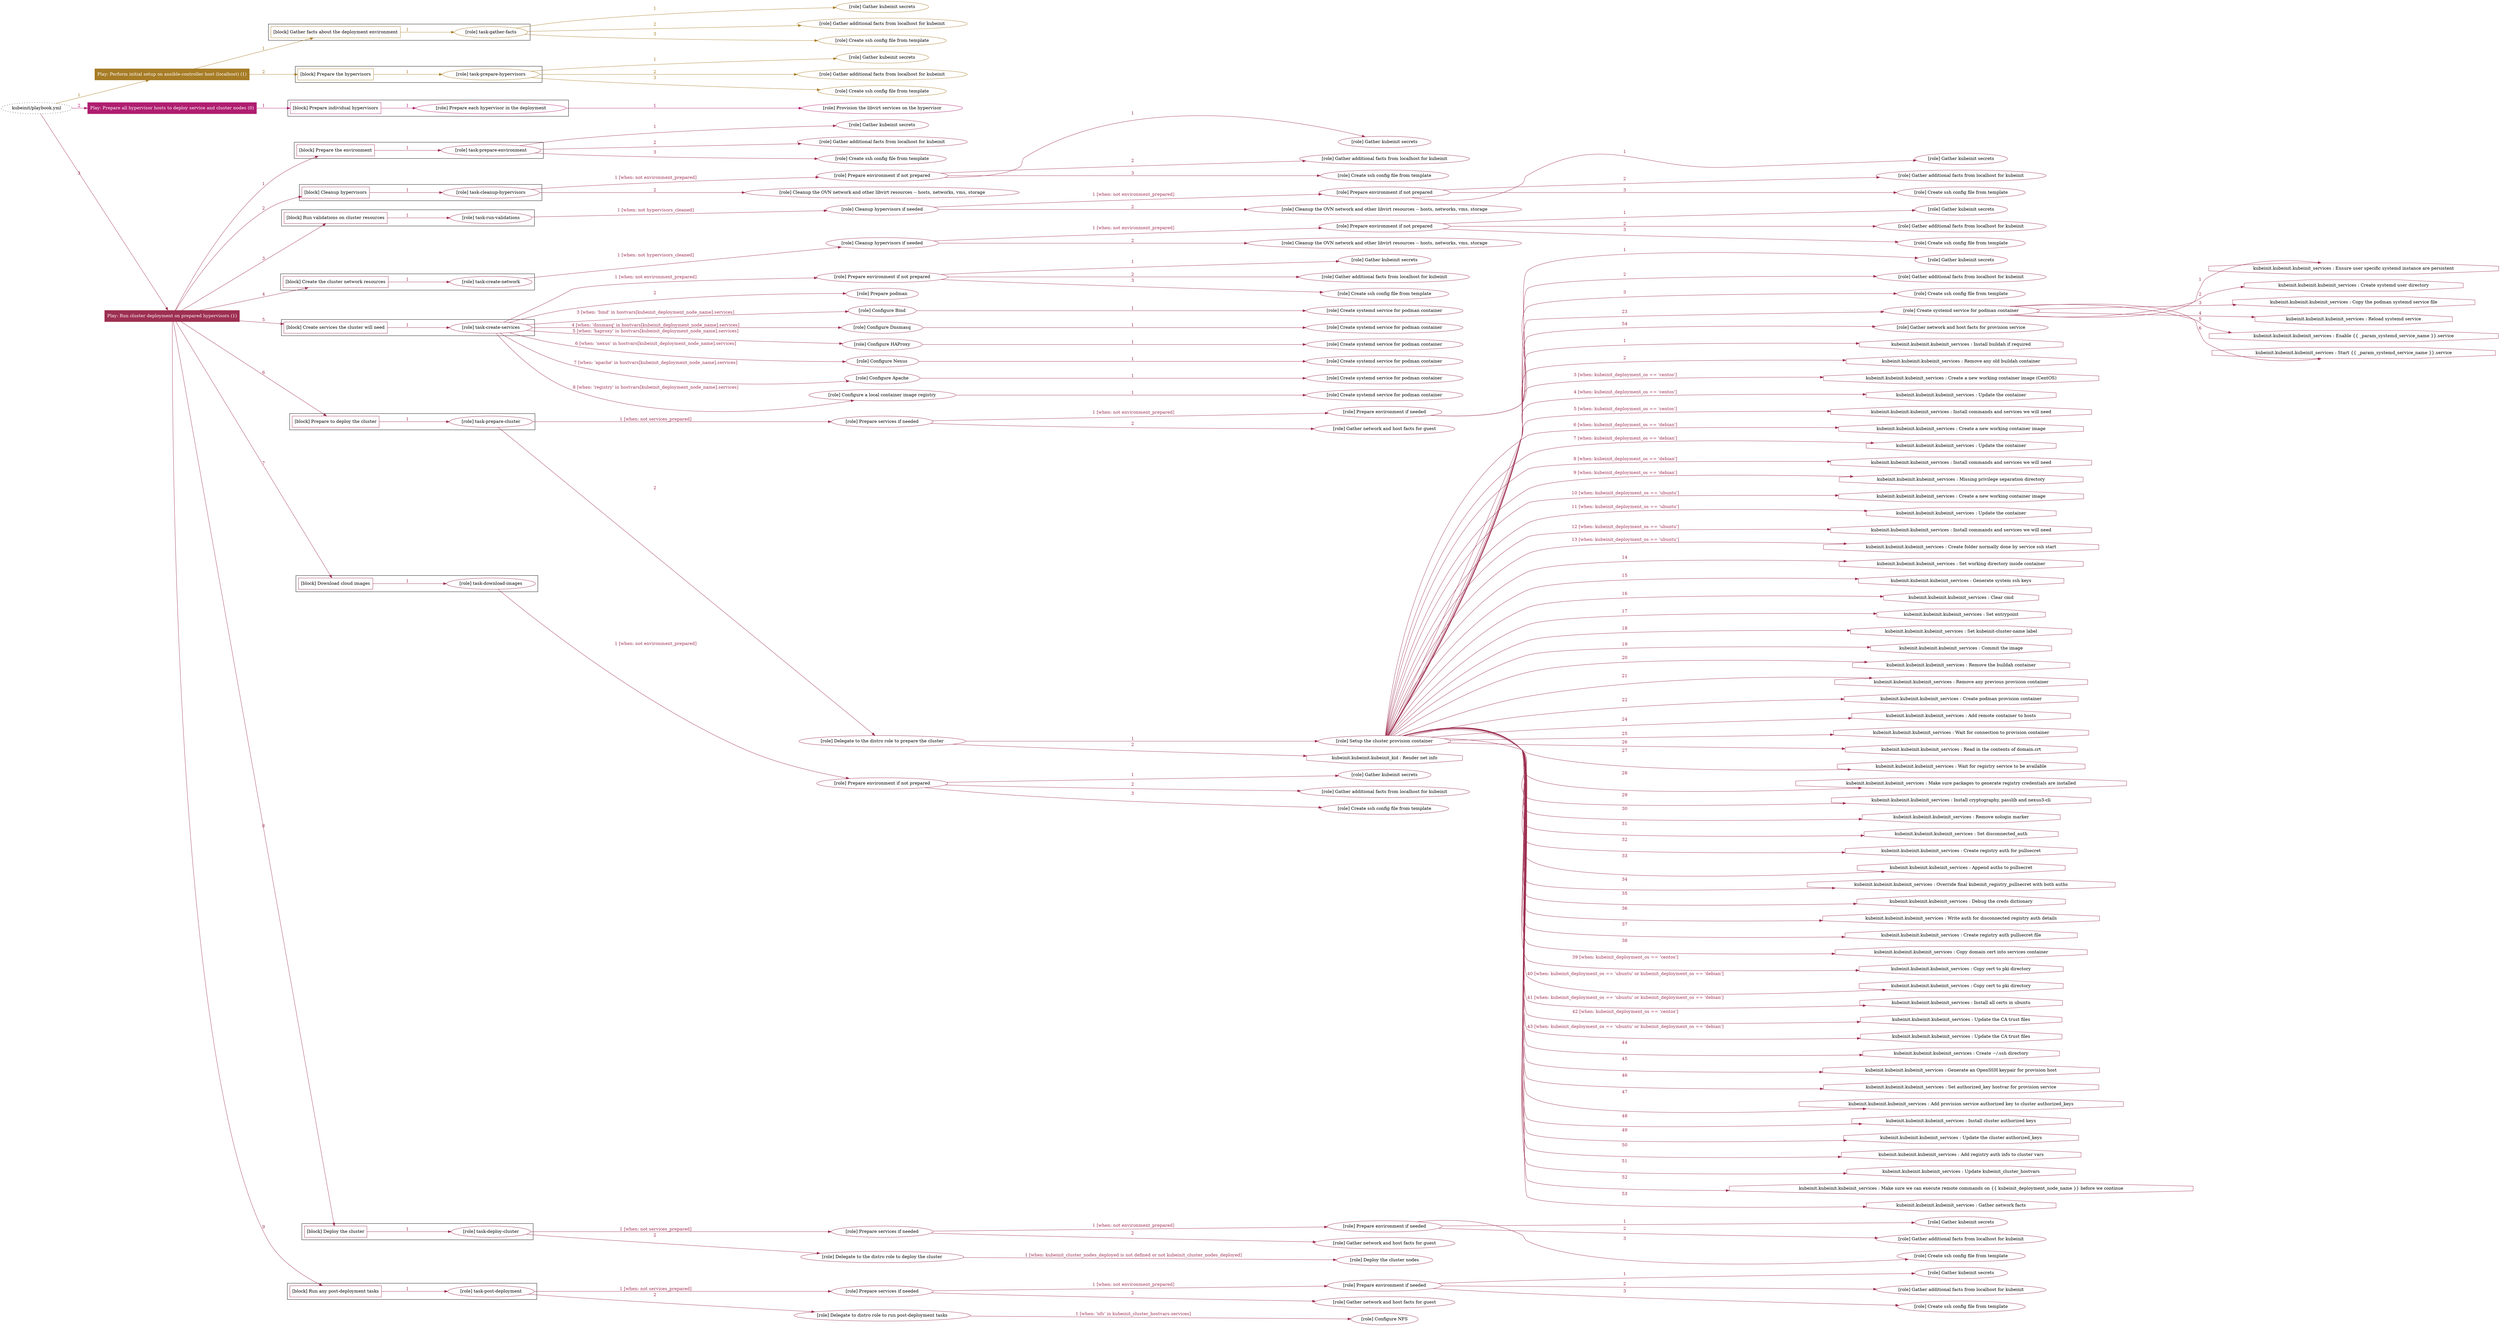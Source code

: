 digraph {
	graph [concentrate=true ordering=in rankdir=LR ratio=fill]
	edge [esep=5 sep=10]
	"kubeinit/playbook.yml" [id=root_node style=dotted]
	play_24495a00 [label="Play: Perform initial setup on ansible-controller host (localhost) (1)" color="#a77c25" fontcolor="#ffffff" id=play_24495a00 shape=box style=filled tooltip=localhost]
	"kubeinit/playbook.yml" -> play_24495a00 [label="1 " color="#a77c25" fontcolor="#a77c25" id=edge_18764a7d labeltooltip="1 " tooltip="1 "]
	subgraph "Gather kubeinit secrets" {
		role_0324daa0 [label="[role] Gather kubeinit secrets" color="#a77c25" id=role_0324daa0 tooltip="Gather kubeinit secrets"]
	}
	subgraph "Gather additional facts from localhost for kubeinit" {
		role_25ca3347 [label="[role] Gather additional facts from localhost for kubeinit" color="#a77c25" id=role_25ca3347 tooltip="Gather additional facts from localhost for kubeinit"]
	}
	subgraph "Create ssh config file from template" {
		role_547955e6 [label="[role] Create ssh config file from template" color="#a77c25" id=role_547955e6 tooltip="Create ssh config file from template"]
	}
	subgraph "task-gather-facts" {
		role_c040e3c5 [label="[role] task-gather-facts" color="#a77c25" id=role_c040e3c5 tooltip="task-gather-facts"]
		role_c040e3c5 -> role_0324daa0 [label="1 " color="#a77c25" fontcolor="#a77c25" id=edge_85434336 labeltooltip="1 " tooltip="1 "]
		role_c040e3c5 -> role_25ca3347 [label="2 " color="#a77c25" fontcolor="#a77c25" id=edge_07bccba8 labeltooltip="2 " tooltip="2 "]
		role_c040e3c5 -> role_547955e6 [label="3 " color="#a77c25" fontcolor="#a77c25" id=edge_9b01608c labeltooltip="3 " tooltip="3 "]
	}
	subgraph "Gather kubeinit secrets" {
		role_4cc661c9 [label="[role] Gather kubeinit secrets" color="#a77c25" id=role_4cc661c9 tooltip="Gather kubeinit secrets"]
	}
	subgraph "Gather additional facts from localhost for kubeinit" {
		role_3876e19f [label="[role] Gather additional facts from localhost for kubeinit" color="#a77c25" id=role_3876e19f tooltip="Gather additional facts from localhost for kubeinit"]
	}
	subgraph "Create ssh config file from template" {
		role_debd2069 [label="[role] Create ssh config file from template" color="#a77c25" id=role_debd2069 tooltip="Create ssh config file from template"]
	}
	subgraph "task-prepare-hypervisors" {
		role_8d9ffa99 [label="[role] task-prepare-hypervisors" color="#a77c25" id=role_8d9ffa99 tooltip="task-prepare-hypervisors"]
		role_8d9ffa99 -> role_4cc661c9 [label="1 " color="#a77c25" fontcolor="#a77c25" id=edge_0df070e2 labeltooltip="1 " tooltip="1 "]
		role_8d9ffa99 -> role_3876e19f [label="2 " color="#a77c25" fontcolor="#a77c25" id=edge_89153b25 labeltooltip="2 " tooltip="2 "]
		role_8d9ffa99 -> role_debd2069 [label="3 " color="#a77c25" fontcolor="#a77c25" id=edge_00ec4cba labeltooltip="3 " tooltip="3 "]
	}
	subgraph "Play: Perform initial setup on ansible-controller host (localhost) (1)" {
		play_24495a00 -> block_154f5aff [label=1 color="#a77c25" fontcolor="#a77c25" id=edge_8d8399b3 labeltooltip=1 tooltip=1]
		subgraph cluster_block_154f5aff {
			block_154f5aff [label="[block] Gather facts about the deployment environment" color="#a77c25" id=block_154f5aff labeltooltip="Gather facts about the deployment environment" shape=box tooltip="Gather facts about the deployment environment"]
			block_154f5aff -> role_c040e3c5 [label="1 " color="#a77c25" fontcolor="#a77c25" id=edge_ca24bc9e labeltooltip="1 " tooltip="1 "]
		}
		play_24495a00 -> block_f1a7ac88 [label=2 color="#a77c25" fontcolor="#a77c25" id=edge_ac2c24fb labeltooltip=2 tooltip=2]
		subgraph cluster_block_f1a7ac88 {
			block_f1a7ac88 [label="[block] Prepare the hypervisors" color="#a77c25" id=block_f1a7ac88 labeltooltip="Prepare the hypervisors" shape=box tooltip="Prepare the hypervisors"]
			block_f1a7ac88 -> role_8d9ffa99 [label="1 " color="#a77c25" fontcolor="#a77c25" id=edge_757ec4c5 labeltooltip="1 " tooltip="1 "]
		}
	}
	play_66f29521 [label="Play: Prepare all hypervisor hosts to deploy service and cluster nodes (0)" color="#af1d70" fontcolor="#ffffff" id=play_66f29521 shape=box style=filled tooltip="Play: Prepare all hypervisor hosts to deploy service and cluster nodes (0)"]
	"kubeinit/playbook.yml" -> play_66f29521 [label="2 " color="#af1d70" fontcolor="#af1d70" id=edge_181a10a4 labeltooltip="2 " tooltip="2 "]
	subgraph "Provision the libvirt services on the hypervisor" {
		role_ed4e3f5b [label="[role] Provision the libvirt services on the hypervisor" color="#af1d70" id=role_ed4e3f5b tooltip="Provision the libvirt services on the hypervisor"]
	}
	subgraph "Prepare each hypervisor in the deployment" {
		role_c8fc8f7f [label="[role] Prepare each hypervisor in the deployment" color="#af1d70" id=role_c8fc8f7f tooltip="Prepare each hypervisor in the deployment"]
		role_c8fc8f7f -> role_ed4e3f5b [label="1 " color="#af1d70" fontcolor="#af1d70" id=edge_3e166ea5 labeltooltip="1 " tooltip="1 "]
	}
	subgraph "Play: Prepare all hypervisor hosts to deploy service and cluster nodes (0)" {
		play_66f29521 -> block_a559ac06 [label=1 color="#af1d70" fontcolor="#af1d70" id=edge_2e753d61 labeltooltip=1 tooltip=1]
		subgraph cluster_block_a559ac06 {
			block_a559ac06 [label="[block] Prepare individual hypervisors" color="#af1d70" id=block_a559ac06 labeltooltip="Prepare individual hypervisors" shape=box tooltip="Prepare individual hypervisors"]
			block_a559ac06 -> role_c8fc8f7f [label="1 " color="#af1d70" fontcolor="#af1d70" id=edge_4e0a4b17 labeltooltip="1 " tooltip="1 "]
		}
	}
	play_adf43146 [label="Play: Run cluster deployment on prepared hypervisors (1)" color="#9d2f51" fontcolor="#ffffff" id=play_adf43146 shape=box style=filled tooltip=localhost]
	"kubeinit/playbook.yml" -> play_adf43146 [label="3 " color="#9d2f51" fontcolor="#9d2f51" id=edge_879b1a1b labeltooltip="3 " tooltip="3 "]
	subgraph "Gather kubeinit secrets" {
		role_f4a814b8 [label="[role] Gather kubeinit secrets" color="#9d2f51" id=role_f4a814b8 tooltip="Gather kubeinit secrets"]
	}
	subgraph "Gather additional facts from localhost for kubeinit" {
		role_0e25270b [label="[role] Gather additional facts from localhost for kubeinit" color="#9d2f51" id=role_0e25270b tooltip="Gather additional facts from localhost for kubeinit"]
	}
	subgraph "Create ssh config file from template" {
		role_2f00e6d4 [label="[role] Create ssh config file from template" color="#9d2f51" id=role_2f00e6d4 tooltip="Create ssh config file from template"]
	}
	subgraph "task-prepare-environment" {
		role_c28234e7 [label="[role] task-prepare-environment" color="#9d2f51" id=role_c28234e7 tooltip="task-prepare-environment"]
		role_c28234e7 -> role_f4a814b8 [label="1 " color="#9d2f51" fontcolor="#9d2f51" id=edge_467b8b9f labeltooltip="1 " tooltip="1 "]
		role_c28234e7 -> role_0e25270b [label="2 " color="#9d2f51" fontcolor="#9d2f51" id=edge_e22260cf labeltooltip="2 " tooltip="2 "]
		role_c28234e7 -> role_2f00e6d4 [label="3 " color="#9d2f51" fontcolor="#9d2f51" id=edge_42ef5f0d labeltooltip="3 " tooltip="3 "]
	}
	subgraph "Gather kubeinit secrets" {
		role_d0a5cf5c [label="[role] Gather kubeinit secrets" color="#9d2f51" id=role_d0a5cf5c tooltip="Gather kubeinit secrets"]
	}
	subgraph "Gather additional facts from localhost for kubeinit" {
		role_2eb516f9 [label="[role] Gather additional facts from localhost for kubeinit" color="#9d2f51" id=role_2eb516f9 tooltip="Gather additional facts from localhost for kubeinit"]
	}
	subgraph "Create ssh config file from template" {
		role_c84dc6e2 [label="[role] Create ssh config file from template" color="#9d2f51" id=role_c84dc6e2 tooltip="Create ssh config file from template"]
	}
	subgraph "Prepare environment if not prepared" {
		role_7520ed36 [label="[role] Prepare environment if not prepared" color="#9d2f51" id=role_7520ed36 tooltip="Prepare environment if not prepared"]
		role_7520ed36 -> role_d0a5cf5c [label="1 " color="#9d2f51" fontcolor="#9d2f51" id=edge_d7437b18 labeltooltip="1 " tooltip="1 "]
		role_7520ed36 -> role_2eb516f9 [label="2 " color="#9d2f51" fontcolor="#9d2f51" id=edge_c4d4e69d labeltooltip="2 " tooltip="2 "]
		role_7520ed36 -> role_c84dc6e2 [label="3 " color="#9d2f51" fontcolor="#9d2f51" id=edge_48ce9b1d labeltooltip="3 " tooltip="3 "]
	}
	subgraph "Cleanup the OVN network and other libvirt resources -- hosts, networks, vms, storage" {
		role_cac0a883 [label="[role] Cleanup the OVN network and other libvirt resources -- hosts, networks, vms, storage" color="#9d2f51" id=role_cac0a883 tooltip="Cleanup the OVN network and other libvirt resources -- hosts, networks, vms, storage"]
	}
	subgraph "task-cleanup-hypervisors" {
		role_90f14c8e [label="[role] task-cleanup-hypervisors" color="#9d2f51" id=role_90f14c8e tooltip="task-cleanup-hypervisors"]
		role_90f14c8e -> role_7520ed36 [label="1 [when: not environment_prepared]" color="#9d2f51" fontcolor="#9d2f51" id=edge_75e6786f labeltooltip="1 [when: not environment_prepared]" tooltip="1 [when: not environment_prepared]"]
		role_90f14c8e -> role_cac0a883 [label="2 " color="#9d2f51" fontcolor="#9d2f51" id=edge_366c2a2e labeltooltip="2 " tooltip="2 "]
	}
	subgraph "Gather kubeinit secrets" {
		role_3d7f101f [label="[role] Gather kubeinit secrets" color="#9d2f51" id=role_3d7f101f tooltip="Gather kubeinit secrets"]
	}
	subgraph "Gather additional facts from localhost for kubeinit" {
		role_4e78b4ea [label="[role] Gather additional facts from localhost for kubeinit" color="#9d2f51" id=role_4e78b4ea tooltip="Gather additional facts from localhost for kubeinit"]
	}
	subgraph "Create ssh config file from template" {
		role_7f994067 [label="[role] Create ssh config file from template" color="#9d2f51" id=role_7f994067 tooltip="Create ssh config file from template"]
	}
	subgraph "Prepare environment if not prepared" {
		role_5fafeab0 [label="[role] Prepare environment if not prepared" color="#9d2f51" id=role_5fafeab0 tooltip="Prepare environment if not prepared"]
		role_5fafeab0 -> role_3d7f101f [label="1 " color="#9d2f51" fontcolor="#9d2f51" id=edge_6a849329 labeltooltip="1 " tooltip="1 "]
		role_5fafeab0 -> role_4e78b4ea [label="2 " color="#9d2f51" fontcolor="#9d2f51" id=edge_af72a691 labeltooltip="2 " tooltip="2 "]
		role_5fafeab0 -> role_7f994067 [label="3 " color="#9d2f51" fontcolor="#9d2f51" id=edge_70e14e05 labeltooltip="3 " tooltip="3 "]
	}
	subgraph "Cleanup the OVN network and other libvirt resources -- hosts, networks, vms, storage" {
		role_1228b6e6 [label="[role] Cleanup the OVN network and other libvirt resources -- hosts, networks, vms, storage" color="#9d2f51" id=role_1228b6e6 tooltip="Cleanup the OVN network and other libvirt resources -- hosts, networks, vms, storage"]
	}
	subgraph "Cleanup hypervisors if needed" {
		role_917cfbf1 [label="[role] Cleanup hypervisors if needed" color="#9d2f51" id=role_917cfbf1 tooltip="Cleanup hypervisors if needed"]
		role_917cfbf1 -> role_5fafeab0 [label="1 [when: not environment_prepared]" color="#9d2f51" fontcolor="#9d2f51" id=edge_7c377680 labeltooltip="1 [when: not environment_prepared]" tooltip="1 [when: not environment_prepared]"]
		role_917cfbf1 -> role_1228b6e6 [label="2 " color="#9d2f51" fontcolor="#9d2f51" id=edge_62bd22b1 labeltooltip="2 " tooltip="2 "]
	}
	subgraph "task-run-validations" {
		role_115cc836 [label="[role] task-run-validations" color="#9d2f51" id=role_115cc836 tooltip="task-run-validations"]
		role_115cc836 -> role_917cfbf1 [label="1 [when: not hypervisors_cleaned]" color="#9d2f51" fontcolor="#9d2f51" id=edge_fb82f294 labeltooltip="1 [when: not hypervisors_cleaned]" tooltip="1 [when: not hypervisors_cleaned]"]
	}
	subgraph "Gather kubeinit secrets" {
		role_7a091e12 [label="[role] Gather kubeinit secrets" color="#9d2f51" id=role_7a091e12 tooltip="Gather kubeinit secrets"]
	}
	subgraph "Gather additional facts from localhost for kubeinit" {
		role_7aa98498 [label="[role] Gather additional facts from localhost for kubeinit" color="#9d2f51" id=role_7aa98498 tooltip="Gather additional facts from localhost for kubeinit"]
	}
	subgraph "Create ssh config file from template" {
		role_b3707832 [label="[role] Create ssh config file from template" color="#9d2f51" id=role_b3707832 tooltip="Create ssh config file from template"]
	}
	subgraph "Prepare environment if not prepared" {
		role_91ff499c [label="[role] Prepare environment if not prepared" color="#9d2f51" id=role_91ff499c tooltip="Prepare environment if not prepared"]
		role_91ff499c -> role_7a091e12 [label="1 " color="#9d2f51" fontcolor="#9d2f51" id=edge_738205ea labeltooltip="1 " tooltip="1 "]
		role_91ff499c -> role_7aa98498 [label="2 " color="#9d2f51" fontcolor="#9d2f51" id=edge_441e4dda labeltooltip="2 " tooltip="2 "]
		role_91ff499c -> role_b3707832 [label="3 " color="#9d2f51" fontcolor="#9d2f51" id=edge_3c674bc5 labeltooltip="3 " tooltip="3 "]
	}
	subgraph "Cleanup the OVN network and other libvirt resources -- hosts, networks, vms, storage" {
		role_48ca685b [label="[role] Cleanup the OVN network and other libvirt resources -- hosts, networks, vms, storage" color="#9d2f51" id=role_48ca685b tooltip="Cleanup the OVN network and other libvirt resources -- hosts, networks, vms, storage"]
	}
	subgraph "Cleanup hypervisors if needed" {
		role_a666272c [label="[role] Cleanup hypervisors if needed" color="#9d2f51" id=role_a666272c tooltip="Cleanup hypervisors if needed"]
		role_a666272c -> role_91ff499c [label="1 [when: not environment_prepared]" color="#9d2f51" fontcolor="#9d2f51" id=edge_4799e526 labeltooltip="1 [when: not environment_prepared]" tooltip="1 [when: not environment_prepared]"]
		role_a666272c -> role_48ca685b [label="2 " color="#9d2f51" fontcolor="#9d2f51" id=edge_3c841f87 labeltooltip="2 " tooltip="2 "]
	}
	subgraph "task-create-network" {
		role_88b165d8 [label="[role] task-create-network" color="#9d2f51" id=role_88b165d8 tooltip="task-create-network"]
		role_88b165d8 -> role_a666272c [label="1 [when: not hypervisors_cleaned]" color="#9d2f51" fontcolor="#9d2f51" id=edge_d22fd96f labeltooltip="1 [when: not hypervisors_cleaned]" tooltip="1 [when: not hypervisors_cleaned]"]
	}
	subgraph "Gather kubeinit secrets" {
		role_698575c3 [label="[role] Gather kubeinit secrets" color="#9d2f51" id=role_698575c3 tooltip="Gather kubeinit secrets"]
	}
	subgraph "Gather additional facts from localhost for kubeinit" {
		role_77b8f8f5 [label="[role] Gather additional facts from localhost for kubeinit" color="#9d2f51" id=role_77b8f8f5 tooltip="Gather additional facts from localhost for kubeinit"]
	}
	subgraph "Create ssh config file from template" {
		role_0580975d [label="[role] Create ssh config file from template" color="#9d2f51" id=role_0580975d tooltip="Create ssh config file from template"]
	}
	subgraph "Prepare environment if not prepared" {
		role_5dba6add [label="[role] Prepare environment if not prepared" color="#9d2f51" id=role_5dba6add tooltip="Prepare environment if not prepared"]
		role_5dba6add -> role_698575c3 [label="1 " color="#9d2f51" fontcolor="#9d2f51" id=edge_6c0c936f labeltooltip="1 " tooltip="1 "]
		role_5dba6add -> role_77b8f8f5 [label="2 " color="#9d2f51" fontcolor="#9d2f51" id=edge_ae9ed5a8 labeltooltip="2 " tooltip="2 "]
		role_5dba6add -> role_0580975d [label="3 " color="#9d2f51" fontcolor="#9d2f51" id=edge_75485316 labeltooltip="3 " tooltip="3 "]
	}
	subgraph "Prepare podman" {
		role_35ebe7b8 [label="[role] Prepare podman" color="#9d2f51" id=role_35ebe7b8 tooltip="Prepare podman"]
	}
	subgraph "Create systemd service for podman container" {
		role_704ca396 [label="[role] Create systemd service for podman container" color="#9d2f51" id=role_704ca396 tooltip="Create systemd service for podman container"]
	}
	subgraph "Configure Bind" {
		role_81c52ba6 [label="[role] Configure Bind" color="#9d2f51" id=role_81c52ba6 tooltip="Configure Bind"]
		role_81c52ba6 -> role_704ca396 [label="1 " color="#9d2f51" fontcolor="#9d2f51" id=edge_65c95a6e labeltooltip="1 " tooltip="1 "]
	}
	subgraph "Create systemd service for podman container" {
		role_d92b0462 [label="[role] Create systemd service for podman container" color="#9d2f51" id=role_d92b0462 tooltip="Create systemd service for podman container"]
	}
	subgraph "Configure Dnsmasq" {
		role_4c2eefb2 [label="[role] Configure Dnsmasq" color="#9d2f51" id=role_4c2eefb2 tooltip="Configure Dnsmasq"]
		role_4c2eefb2 -> role_d92b0462 [label="1 " color="#9d2f51" fontcolor="#9d2f51" id=edge_3cdadbfb labeltooltip="1 " tooltip="1 "]
	}
	subgraph "Create systemd service for podman container" {
		role_b864b811 [label="[role] Create systemd service for podman container" color="#9d2f51" id=role_b864b811 tooltip="Create systemd service for podman container"]
	}
	subgraph "Configure HAProxy" {
		role_608352ba [label="[role] Configure HAProxy" color="#9d2f51" id=role_608352ba tooltip="Configure HAProxy"]
		role_608352ba -> role_b864b811 [label="1 " color="#9d2f51" fontcolor="#9d2f51" id=edge_2b5b6a95 labeltooltip="1 " tooltip="1 "]
	}
	subgraph "Create systemd service for podman container" {
		role_1eba1bd7 [label="[role] Create systemd service for podman container" color="#9d2f51" id=role_1eba1bd7 tooltip="Create systemd service for podman container"]
	}
	subgraph "Configure Nexus" {
		role_3fa04474 [label="[role] Configure Nexus" color="#9d2f51" id=role_3fa04474 tooltip="Configure Nexus"]
		role_3fa04474 -> role_1eba1bd7 [label="1 " color="#9d2f51" fontcolor="#9d2f51" id=edge_1933bf9e labeltooltip="1 " tooltip="1 "]
	}
	subgraph "Create systemd service for podman container" {
		role_7bc85548 [label="[role] Create systemd service for podman container" color="#9d2f51" id=role_7bc85548 tooltip="Create systemd service for podman container"]
	}
	subgraph "Configure Apache" {
		role_971d6e00 [label="[role] Configure Apache" color="#9d2f51" id=role_971d6e00 tooltip="Configure Apache"]
		role_971d6e00 -> role_7bc85548 [label="1 " color="#9d2f51" fontcolor="#9d2f51" id=edge_75ab252d labeltooltip="1 " tooltip="1 "]
	}
	subgraph "Create systemd service for podman container" {
		role_f0f31653 [label="[role] Create systemd service for podman container" color="#9d2f51" id=role_f0f31653 tooltip="Create systemd service for podman container"]
	}
	subgraph "Configure a local container image registry" {
		role_c5b189b5 [label="[role] Configure a local container image registry" color="#9d2f51" id=role_c5b189b5 tooltip="Configure a local container image registry"]
		role_c5b189b5 -> role_f0f31653 [label="1 " color="#9d2f51" fontcolor="#9d2f51" id=edge_7cb21972 labeltooltip="1 " tooltip="1 "]
	}
	subgraph "task-create-services" {
		role_edacd221 [label="[role] task-create-services" color="#9d2f51" id=role_edacd221 tooltip="task-create-services"]
		role_edacd221 -> role_5dba6add [label="1 [when: not environment_prepared]" color="#9d2f51" fontcolor="#9d2f51" id=edge_d2a6de2b labeltooltip="1 [when: not environment_prepared]" tooltip="1 [when: not environment_prepared]"]
		role_edacd221 -> role_35ebe7b8 [label="2 " color="#9d2f51" fontcolor="#9d2f51" id=edge_ef531e3b labeltooltip="2 " tooltip="2 "]
		role_edacd221 -> role_81c52ba6 [label="3 [when: 'bind' in hostvars[kubeinit_deployment_node_name].services]" color="#9d2f51" fontcolor="#9d2f51" id=edge_c4283f47 labeltooltip="3 [when: 'bind' in hostvars[kubeinit_deployment_node_name].services]" tooltip="3 [when: 'bind' in hostvars[kubeinit_deployment_node_name].services]"]
		role_edacd221 -> role_4c2eefb2 [label="4 [when: 'dnsmasq' in hostvars[kubeinit_deployment_node_name].services]" color="#9d2f51" fontcolor="#9d2f51" id=edge_1d3afc39 labeltooltip="4 [when: 'dnsmasq' in hostvars[kubeinit_deployment_node_name].services]" tooltip="4 [when: 'dnsmasq' in hostvars[kubeinit_deployment_node_name].services]"]
		role_edacd221 -> role_608352ba [label="5 [when: 'haproxy' in hostvars[kubeinit_deployment_node_name].services]" color="#9d2f51" fontcolor="#9d2f51" id=edge_91e70a55 labeltooltip="5 [when: 'haproxy' in hostvars[kubeinit_deployment_node_name].services]" tooltip="5 [when: 'haproxy' in hostvars[kubeinit_deployment_node_name].services]"]
		role_edacd221 -> role_3fa04474 [label="6 [when: 'nexus' in hostvars[kubeinit_deployment_node_name].services]" color="#9d2f51" fontcolor="#9d2f51" id=edge_c8557395 labeltooltip="6 [when: 'nexus' in hostvars[kubeinit_deployment_node_name].services]" tooltip="6 [when: 'nexus' in hostvars[kubeinit_deployment_node_name].services]"]
		role_edacd221 -> role_971d6e00 [label="7 [when: 'apache' in hostvars[kubeinit_deployment_node_name].services]" color="#9d2f51" fontcolor="#9d2f51" id=edge_b3cec967 labeltooltip="7 [when: 'apache' in hostvars[kubeinit_deployment_node_name].services]" tooltip="7 [when: 'apache' in hostvars[kubeinit_deployment_node_name].services]"]
		role_edacd221 -> role_c5b189b5 [label="8 [when: 'registry' in hostvars[kubeinit_deployment_node_name].services]" color="#9d2f51" fontcolor="#9d2f51" id=edge_b2f5a1cb labeltooltip="8 [when: 'registry' in hostvars[kubeinit_deployment_node_name].services]" tooltip="8 [when: 'registry' in hostvars[kubeinit_deployment_node_name].services]"]
	}
	subgraph "Gather kubeinit secrets" {
		role_f03004c7 [label="[role] Gather kubeinit secrets" color="#9d2f51" id=role_f03004c7 tooltip="Gather kubeinit secrets"]
	}
	subgraph "Gather additional facts from localhost for kubeinit" {
		role_116b72d0 [label="[role] Gather additional facts from localhost for kubeinit" color="#9d2f51" id=role_116b72d0 tooltip="Gather additional facts from localhost for kubeinit"]
	}
	subgraph "Create ssh config file from template" {
		role_7bd7809b [label="[role] Create ssh config file from template" color="#9d2f51" id=role_7bd7809b tooltip="Create ssh config file from template"]
	}
	subgraph "Prepare environment if needed" {
		role_287aa218 [label="[role] Prepare environment if needed" color="#9d2f51" id=role_287aa218 tooltip="Prepare environment if needed"]
		role_287aa218 -> role_f03004c7 [label="1 " color="#9d2f51" fontcolor="#9d2f51" id=edge_dda35167 labeltooltip="1 " tooltip="1 "]
		role_287aa218 -> role_116b72d0 [label="2 " color="#9d2f51" fontcolor="#9d2f51" id=edge_a6082562 labeltooltip="2 " tooltip="2 "]
		role_287aa218 -> role_7bd7809b [label="3 " color="#9d2f51" fontcolor="#9d2f51" id=edge_cf24a03f labeltooltip="3 " tooltip="3 "]
	}
	subgraph "Gather network and host facts for guest" {
		role_f7d8e31c [label="[role] Gather network and host facts for guest" color="#9d2f51" id=role_f7d8e31c tooltip="Gather network and host facts for guest"]
	}
	subgraph "Prepare services if needed" {
		role_18155306 [label="[role] Prepare services if needed" color="#9d2f51" id=role_18155306 tooltip="Prepare services if needed"]
		role_18155306 -> role_287aa218 [label="1 [when: not environment_prepared]" color="#9d2f51" fontcolor="#9d2f51" id=edge_8ce28fc7 labeltooltip="1 [when: not environment_prepared]" tooltip="1 [when: not environment_prepared]"]
		role_18155306 -> role_f7d8e31c [label="2 " color="#9d2f51" fontcolor="#9d2f51" id=edge_d139ed10 labeltooltip="2 " tooltip="2 "]
	}
	subgraph "Create systemd service for podman container" {
		role_c557d88e [label="[role] Create systemd service for podman container" color="#9d2f51" id=role_c557d88e tooltip="Create systemd service for podman container"]
		task_91cf2ab2 [label="kubeinit.kubeinit.kubeinit_services : Ensure user specific systemd instance are persistent" color="#9d2f51" id=task_91cf2ab2 shape=octagon tooltip="kubeinit.kubeinit.kubeinit_services : Ensure user specific systemd instance are persistent"]
		role_c557d88e -> task_91cf2ab2 [label="1 " color="#9d2f51" fontcolor="#9d2f51" id=edge_898b6c9c labeltooltip="1 " tooltip="1 "]
		task_811b8a8b [label="kubeinit.kubeinit.kubeinit_services : Create systemd user directory" color="#9d2f51" id=task_811b8a8b shape=octagon tooltip="kubeinit.kubeinit.kubeinit_services : Create systemd user directory"]
		role_c557d88e -> task_811b8a8b [label="2 " color="#9d2f51" fontcolor="#9d2f51" id=edge_ff850796 labeltooltip="2 " tooltip="2 "]
		task_4dbd1701 [label="kubeinit.kubeinit.kubeinit_services : Copy the podman systemd service file" color="#9d2f51" id=task_4dbd1701 shape=octagon tooltip="kubeinit.kubeinit.kubeinit_services : Copy the podman systemd service file"]
		role_c557d88e -> task_4dbd1701 [label="3 " color="#9d2f51" fontcolor="#9d2f51" id=edge_ec0aa888 labeltooltip="3 " tooltip="3 "]
		task_820b7bae [label="kubeinit.kubeinit.kubeinit_services : Reload systemd service" color="#9d2f51" id=task_820b7bae shape=octagon tooltip="kubeinit.kubeinit.kubeinit_services : Reload systemd service"]
		role_c557d88e -> task_820b7bae [label="4 " color="#9d2f51" fontcolor="#9d2f51" id=edge_60150cd3 labeltooltip="4 " tooltip="4 "]
		task_fba2afcf [label="kubeinit.kubeinit.kubeinit_services : Enable {{ _param_systemd_service_name }}.service" color="#9d2f51" id=task_fba2afcf shape=octagon tooltip="kubeinit.kubeinit.kubeinit_services : Enable {{ _param_systemd_service_name }}.service"]
		role_c557d88e -> task_fba2afcf [label="5 " color="#9d2f51" fontcolor="#9d2f51" id=edge_f6f4dd6b labeltooltip="5 " tooltip="5 "]
		task_73c2b371 [label="kubeinit.kubeinit.kubeinit_services : Start {{ _param_systemd_service_name }}.service" color="#9d2f51" id=task_73c2b371 shape=octagon tooltip="kubeinit.kubeinit.kubeinit_services : Start {{ _param_systemd_service_name }}.service"]
		role_c557d88e -> task_73c2b371 [label="6 " color="#9d2f51" fontcolor="#9d2f51" id=edge_cb93998c labeltooltip="6 " tooltip="6 "]
	}
	subgraph "Gather network and host facts for provision service" {
		role_a9d42901 [label="[role] Gather network and host facts for provision service" color="#9d2f51" id=role_a9d42901 tooltip="Gather network and host facts for provision service"]
	}
	subgraph "Setup the cluster provision container" {
		role_4cd8a091 [label="[role] Setup the cluster provision container" color="#9d2f51" id=role_4cd8a091 tooltip="Setup the cluster provision container"]
		task_4450fa81 [label="kubeinit.kubeinit.kubeinit_services : Install buildah if required" color="#9d2f51" id=task_4450fa81 shape=octagon tooltip="kubeinit.kubeinit.kubeinit_services : Install buildah if required"]
		role_4cd8a091 -> task_4450fa81 [label="1 " color="#9d2f51" fontcolor="#9d2f51" id=edge_2c0c4453 labeltooltip="1 " tooltip="1 "]
		task_75504f62 [label="kubeinit.kubeinit.kubeinit_services : Remove any old buildah container" color="#9d2f51" id=task_75504f62 shape=octagon tooltip="kubeinit.kubeinit.kubeinit_services : Remove any old buildah container"]
		role_4cd8a091 -> task_75504f62 [label="2 " color="#9d2f51" fontcolor="#9d2f51" id=edge_6ae22739 labeltooltip="2 " tooltip="2 "]
		task_79da954d [label="kubeinit.kubeinit.kubeinit_services : Create a new working container image (CentOS)" color="#9d2f51" id=task_79da954d shape=octagon tooltip="kubeinit.kubeinit.kubeinit_services : Create a new working container image (CentOS)"]
		role_4cd8a091 -> task_79da954d [label="3 [when: kubeinit_deployment_os == 'centos']" color="#9d2f51" fontcolor="#9d2f51" id=edge_1753dec0 labeltooltip="3 [when: kubeinit_deployment_os == 'centos']" tooltip="3 [when: kubeinit_deployment_os == 'centos']"]
		task_3aa32bbb [label="kubeinit.kubeinit.kubeinit_services : Update the container" color="#9d2f51" id=task_3aa32bbb shape=octagon tooltip="kubeinit.kubeinit.kubeinit_services : Update the container"]
		role_4cd8a091 -> task_3aa32bbb [label="4 [when: kubeinit_deployment_os == 'centos']" color="#9d2f51" fontcolor="#9d2f51" id=edge_81e0e2c0 labeltooltip="4 [when: kubeinit_deployment_os == 'centos']" tooltip="4 [when: kubeinit_deployment_os == 'centos']"]
		task_21ae4288 [label="kubeinit.kubeinit.kubeinit_services : Install commands and services we will need" color="#9d2f51" id=task_21ae4288 shape=octagon tooltip="kubeinit.kubeinit.kubeinit_services : Install commands and services we will need"]
		role_4cd8a091 -> task_21ae4288 [label="5 [when: kubeinit_deployment_os == 'centos']" color="#9d2f51" fontcolor="#9d2f51" id=edge_c8933120 labeltooltip="5 [when: kubeinit_deployment_os == 'centos']" tooltip="5 [when: kubeinit_deployment_os == 'centos']"]
		task_6c510d07 [label="kubeinit.kubeinit.kubeinit_services : Create a new working container image" color="#9d2f51" id=task_6c510d07 shape=octagon tooltip="kubeinit.kubeinit.kubeinit_services : Create a new working container image"]
		role_4cd8a091 -> task_6c510d07 [label="6 [when: kubeinit_deployment_os == 'debian']" color="#9d2f51" fontcolor="#9d2f51" id=edge_f24e7ce4 labeltooltip="6 [when: kubeinit_deployment_os == 'debian']" tooltip="6 [when: kubeinit_deployment_os == 'debian']"]
		task_5e55cb7e [label="kubeinit.kubeinit.kubeinit_services : Update the container" color="#9d2f51" id=task_5e55cb7e shape=octagon tooltip="kubeinit.kubeinit.kubeinit_services : Update the container"]
		role_4cd8a091 -> task_5e55cb7e [label="7 [when: kubeinit_deployment_os == 'debian']" color="#9d2f51" fontcolor="#9d2f51" id=edge_5562935f labeltooltip="7 [when: kubeinit_deployment_os == 'debian']" tooltip="7 [when: kubeinit_deployment_os == 'debian']"]
		task_cb124ca9 [label="kubeinit.kubeinit.kubeinit_services : Install commands and services we will need" color="#9d2f51" id=task_cb124ca9 shape=octagon tooltip="kubeinit.kubeinit.kubeinit_services : Install commands and services we will need"]
		role_4cd8a091 -> task_cb124ca9 [label="8 [when: kubeinit_deployment_os == 'debian']" color="#9d2f51" fontcolor="#9d2f51" id=edge_efa26b35 labeltooltip="8 [when: kubeinit_deployment_os == 'debian']" tooltip="8 [when: kubeinit_deployment_os == 'debian']"]
		task_579c650c [label="kubeinit.kubeinit.kubeinit_services : Missing privilege separation directory" color="#9d2f51" id=task_579c650c shape=octagon tooltip="kubeinit.kubeinit.kubeinit_services : Missing privilege separation directory"]
		role_4cd8a091 -> task_579c650c [label="9 [when: kubeinit_deployment_os == 'debian']" color="#9d2f51" fontcolor="#9d2f51" id=edge_5abd42ca labeltooltip="9 [when: kubeinit_deployment_os == 'debian']" tooltip="9 [when: kubeinit_deployment_os == 'debian']"]
		task_bcf20f75 [label="kubeinit.kubeinit.kubeinit_services : Create a new working container image" color="#9d2f51" id=task_bcf20f75 shape=octagon tooltip="kubeinit.kubeinit.kubeinit_services : Create a new working container image"]
		role_4cd8a091 -> task_bcf20f75 [label="10 [when: kubeinit_deployment_os == 'ubuntu']" color="#9d2f51" fontcolor="#9d2f51" id=edge_6bee8935 labeltooltip="10 [when: kubeinit_deployment_os == 'ubuntu']" tooltip="10 [when: kubeinit_deployment_os == 'ubuntu']"]
		task_01c4ad79 [label="kubeinit.kubeinit.kubeinit_services : Update the container" color="#9d2f51" id=task_01c4ad79 shape=octagon tooltip="kubeinit.kubeinit.kubeinit_services : Update the container"]
		role_4cd8a091 -> task_01c4ad79 [label="11 [when: kubeinit_deployment_os == 'ubuntu']" color="#9d2f51" fontcolor="#9d2f51" id=edge_796e3501 labeltooltip="11 [when: kubeinit_deployment_os == 'ubuntu']" tooltip="11 [when: kubeinit_deployment_os == 'ubuntu']"]
		task_c37441b0 [label="kubeinit.kubeinit.kubeinit_services : Install commands and services we will need" color="#9d2f51" id=task_c37441b0 shape=octagon tooltip="kubeinit.kubeinit.kubeinit_services : Install commands and services we will need"]
		role_4cd8a091 -> task_c37441b0 [label="12 [when: kubeinit_deployment_os == 'ubuntu']" color="#9d2f51" fontcolor="#9d2f51" id=edge_e0644b47 labeltooltip="12 [when: kubeinit_deployment_os == 'ubuntu']" tooltip="12 [when: kubeinit_deployment_os == 'ubuntu']"]
		task_5d649460 [label="kubeinit.kubeinit.kubeinit_services : Create folder normally done by service ssh start" color="#9d2f51" id=task_5d649460 shape=octagon tooltip="kubeinit.kubeinit.kubeinit_services : Create folder normally done by service ssh start"]
		role_4cd8a091 -> task_5d649460 [label="13 [when: kubeinit_deployment_os == 'ubuntu']" color="#9d2f51" fontcolor="#9d2f51" id=edge_dcd2b9ae labeltooltip="13 [when: kubeinit_deployment_os == 'ubuntu']" tooltip="13 [when: kubeinit_deployment_os == 'ubuntu']"]
		task_f5cf0c17 [label="kubeinit.kubeinit.kubeinit_services : Set working directory inside container" color="#9d2f51" id=task_f5cf0c17 shape=octagon tooltip="kubeinit.kubeinit.kubeinit_services : Set working directory inside container"]
		role_4cd8a091 -> task_f5cf0c17 [label="14 " color="#9d2f51" fontcolor="#9d2f51" id=edge_78a2de83 labeltooltip="14 " tooltip="14 "]
		task_1dd44b73 [label="kubeinit.kubeinit.kubeinit_services : Generate system ssh keys" color="#9d2f51" id=task_1dd44b73 shape=octagon tooltip="kubeinit.kubeinit.kubeinit_services : Generate system ssh keys"]
		role_4cd8a091 -> task_1dd44b73 [label="15 " color="#9d2f51" fontcolor="#9d2f51" id=edge_16498308 labeltooltip="15 " tooltip="15 "]
		task_fb5fc069 [label="kubeinit.kubeinit.kubeinit_services : Clear cmd" color="#9d2f51" id=task_fb5fc069 shape=octagon tooltip="kubeinit.kubeinit.kubeinit_services : Clear cmd"]
		role_4cd8a091 -> task_fb5fc069 [label="16 " color="#9d2f51" fontcolor="#9d2f51" id=edge_4915314b labeltooltip="16 " tooltip="16 "]
		task_7ccf8931 [label="kubeinit.kubeinit.kubeinit_services : Set entrypoint" color="#9d2f51" id=task_7ccf8931 shape=octagon tooltip="kubeinit.kubeinit.kubeinit_services : Set entrypoint"]
		role_4cd8a091 -> task_7ccf8931 [label="17 " color="#9d2f51" fontcolor="#9d2f51" id=edge_1c27b68b labeltooltip="17 " tooltip="17 "]
		task_c94cdd87 [label="kubeinit.kubeinit.kubeinit_services : Set kubeinit-cluster-name label" color="#9d2f51" id=task_c94cdd87 shape=octagon tooltip="kubeinit.kubeinit.kubeinit_services : Set kubeinit-cluster-name label"]
		role_4cd8a091 -> task_c94cdd87 [label="18 " color="#9d2f51" fontcolor="#9d2f51" id=edge_58c79064 labeltooltip="18 " tooltip="18 "]
		task_a9d3863a [label="kubeinit.kubeinit.kubeinit_services : Commit the image" color="#9d2f51" id=task_a9d3863a shape=octagon tooltip="kubeinit.kubeinit.kubeinit_services : Commit the image"]
		role_4cd8a091 -> task_a9d3863a [label="19 " color="#9d2f51" fontcolor="#9d2f51" id=edge_007272a3 labeltooltip="19 " tooltip="19 "]
		task_33d2cdfb [label="kubeinit.kubeinit.kubeinit_services : Remove the buildah container" color="#9d2f51" id=task_33d2cdfb shape=octagon tooltip="kubeinit.kubeinit.kubeinit_services : Remove the buildah container"]
		role_4cd8a091 -> task_33d2cdfb [label="20 " color="#9d2f51" fontcolor="#9d2f51" id=edge_82b99b58 labeltooltip="20 " tooltip="20 "]
		task_e5d53206 [label="kubeinit.kubeinit.kubeinit_services : Remove any previous provision container" color="#9d2f51" id=task_e5d53206 shape=octagon tooltip="kubeinit.kubeinit.kubeinit_services : Remove any previous provision container"]
		role_4cd8a091 -> task_e5d53206 [label="21 " color="#9d2f51" fontcolor="#9d2f51" id=edge_cd5b35ad labeltooltip="21 " tooltip="21 "]
		task_7629588e [label="kubeinit.kubeinit.kubeinit_services : Create podman provision container" color="#9d2f51" id=task_7629588e shape=octagon tooltip="kubeinit.kubeinit.kubeinit_services : Create podman provision container"]
		role_4cd8a091 -> task_7629588e [label="22 " color="#9d2f51" fontcolor="#9d2f51" id=edge_4d1ee877 labeltooltip="22 " tooltip="22 "]
		role_4cd8a091 -> role_c557d88e [label="23 " color="#9d2f51" fontcolor="#9d2f51" id=edge_af460dea labeltooltip="23 " tooltip="23 "]
		task_884dcc74 [label="kubeinit.kubeinit.kubeinit_services : Add remote container to hosts" color="#9d2f51" id=task_884dcc74 shape=octagon tooltip="kubeinit.kubeinit.kubeinit_services : Add remote container to hosts"]
		role_4cd8a091 -> task_884dcc74 [label="24 " color="#9d2f51" fontcolor="#9d2f51" id=edge_94ec48fc labeltooltip="24 " tooltip="24 "]
		task_a1cb350d [label="kubeinit.kubeinit.kubeinit_services : Wait for connection to provision container" color="#9d2f51" id=task_a1cb350d shape=octagon tooltip="kubeinit.kubeinit.kubeinit_services : Wait for connection to provision container"]
		role_4cd8a091 -> task_a1cb350d [label="25 " color="#9d2f51" fontcolor="#9d2f51" id=edge_b36e72af labeltooltip="25 " tooltip="25 "]
		task_0490da2d [label="kubeinit.kubeinit.kubeinit_services : Read in the contents of domain.crt" color="#9d2f51" id=task_0490da2d shape=octagon tooltip="kubeinit.kubeinit.kubeinit_services : Read in the contents of domain.crt"]
		role_4cd8a091 -> task_0490da2d [label="26 " color="#9d2f51" fontcolor="#9d2f51" id=edge_e1138d8e labeltooltip="26 " tooltip="26 "]
		task_0c002773 [label="kubeinit.kubeinit.kubeinit_services : Wait for registry service to be available" color="#9d2f51" id=task_0c002773 shape=octagon tooltip="kubeinit.kubeinit.kubeinit_services : Wait for registry service to be available"]
		role_4cd8a091 -> task_0c002773 [label="27 " color="#9d2f51" fontcolor="#9d2f51" id=edge_ae59b046 labeltooltip="27 " tooltip="27 "]
		task_6a716abe [label="kubeinit.kubeinit.kubeinit_services : Make sure packages to generate registry credentials are installed" color="#9d2f51" id=task_6a716abe shape=octagon tooltip="kubeinit.kubeinit.kubeinit_services : Make sure packages to generate registry credentials are installed"]
		role_4cd8a091 -> task_6a716abe [label="28 " color="#9d2f51" fontcolor="#9d2f51" id=edge_ad3dee6a labeltooltip="28 " tooltip="28 "]
		task_2a7159a2 [label="kubeinit.kubeinit.kubeinit_services : Install cryptography, passlib and nexus3-cli" color="#9d2f51" id=task_2a7159a2 shape=octagon tooltip="kubeinit.kubeinit.kubeinit_services : Install cryptography, passlib and nexus3-cli"]
		role_4cd8a091 -> task_2a7159a2 [label="29 " color="#9d2f51" fontcolor="#9d2f51" id=edge_f3d89269 labeltooltip="29 " tooltip="29 "]
		task_95e6ca08 [label="kubeinit.kubeinit.kubeinit_services : Remove nologin marker" color="#9d2f51" id=task_95e6ca08 shape=octagon tooltip="kubeinit.kubeinit.kubeinit_services : Remove nologin marker"]
		role_4cd8a091 -> task_95e6ca08 [label="30 " color="#9d2f51" fontcolor="#9d2f51" id=edge_9704e77c labeltooltip="30 " tooltip="30 "]
		task_b3312d9c [label="kubeinit.kubeinit.kubeinit_services : Set disconnected_auth" color="#9d2f51" id=task_b3312d9c shape=octagon tooltip="kubeinit.kubeinit.kubeinit_services : Set disconnected_auth"]
		role_4cd8a091 -> task_b3312d9c [label="31 " color="#9d2f51" fontcolor="#9d2f51" id=edge_9d5359ee labeltooltip="31 " tooltip="31 "]
		task_2be8ce42 [label="kubeinit.kubeinit.kubeinit_services : Create registry auth for pullsecret" color="#9d2f51" id=task_2be8ce42 shape=octagon tooltip="kubeinit.kubeinit.kubeinit_services : Create registry auth for pullsecret"]
		role_4cd8a091 -> task_2be8ce42 [label="32 " color="#9d2f51" fontcolor="#9d2f51" id=edge_26060389 labeltooltip="32 " tooltip="32 "]
		task_1139411a [label="kubeinit.kubeinit.kubeinit_services : Append auths to pullsecret" color="#9d2f51" id=task_1139411a shape=octagon tooltip="kubeinit.kubeinit.kubeinit_services : Append auths to pullsecret"]
		role_4cd8a091 -> task_1139411a [label="33 " color="#9d2f51" fontcolor="#9d2f51" id=edge_9ba1c1dd labeltooltip="33 " tooltip="33 "]
		task_c4cc1c30 [label="kubeinit.kubeinit.kubeinit_services : Override final kubeinit_registry_pullsecret with both auths" color="#9d2f51" id=task_c4cc1c30 shape=octagon tooltip="kubeinit.kubeinit.kubeinit_services : Override final kubeinit_registry_pullsecret with both auths"]
		role_4cd8a091 -> task_c4cc1c30 [label="34 " color="#9d2f51" fontcolor="#9d2f51" id=edge_946433bc labeltooltip="34 " tooltip="34 "]
		task_eac0e3ac [label="kubeinit.kubeinit.kubeinit_services : Debug the creds dictionary" color="#9d2f51" id=task_eac0e3ac shape=octagon tooltip="kubeinit.kubeinit.kubeinit_services : Debug the creds dictionary"]
		role_4cd8a091 -> task_eac0e3ac [label="35 " color="#9d2f51" fontcolor="#9d2f51" id=edge_938d799a labeltooltip="35 " tooltip="35 "]
		task_9197bc33 [label="kubeinit.kubeinit.kubeinit_services : Write auth for disconnected registry auth details" color="#9d2f51" id=task_9197bc33 shape=octagon tooltip="kubeinit.kubeinit.kubeinit_services : Write auth for disconnected registry auth details"]
		role_4cd8a091 -> task_9197bc33 [label="36 " color="#9d2f51" fontcolor="#9d2f51" id=edge_7c2dc1b9 labeltooltip="36 " tooltip="36 "]
		task_5b191556 [label="kubeinit.kubeinit.kubeinit_services : Create registry auth pullsecret file" color="#9d2f51" id=task_5b191556 shape=octagon tooltip="kubeinit.kubeinit.kubeinit_services : Create registry auth pullsecret file"]
		role_4cd8a091 -> task_5b191556 [label="37 " color="#9d2f51" fontcolor="#9d2f51" id=edge_7bea48d1 labeltooltip="37 " tooltip="37 "]
		task_1d54f291 [label="kubeinit.kubeinit.kubeinit_services : Copy domain cert into services container" color="#9d2f51" id=task_1d54f291 shape=octagon tooltip="kubeinit.kubeinit.kubeinit_services : Copy domain cert into services container"]
		role_4cd8a091 -> task_1d54f291 [label="38 " color="#9d2f51" fontcolor="#9d2f51" id=edge_76d8e401 labeltooltip="38 " tooltip="38 "]
		task_1266bb57 [label="kubeinit.kubeinit.kubeinit_services : Copy cert to pki directory" color="#9d2f51" id=task_1266bb57 shape=octagon tooltip="kubeinit.kubeinit.kubeinit_services : Copy cert to pki directory"]
		role_4cd8a091 -> task_1266bb57 [label="39 [when: kubeinit_deployment_os == 'centos']" color="#9d2f51" fontcolor="#9d2f51" id=edge_fa6085c7 labeltooltip="39 [when: kubeinit_deployment_os == 'centos']" tooltip="39 [when: kubeinit_deployment_os == 'centos']"]
		task_371cb6cc [label="kubeinit.kubeinit.kubeinit_services : Copy cert to pki directory" color="#9d2f51" id=task_371cb6cc shape=octagon tooltip="kubeinit.kubeinit.kubeinit_services : Copy cert to pki directory"]
		role_4cd8a091 -> task_371cb6cc [label="40 [when: kubeinit_deployment_os == 'ubuntu' or kubeinit_deployment_os == 'debian']" color="#9d2f51" fontcolor="#9d2f51" id=edge_5e5cb988 labeltooltip="40 [when: kubeinit_deployment_os == 'ubuntu' or kubeinit_deployment_os == 'debian']" tooltip="40 [when: kubeinit_deployment_os == 'ubuntu' or kubeinit_deployment_os == 'debian']"]
		task_22e0969d [label="kubeinit.kubeinit.kubeinit_services : Install all certs in ubuntu" color="#9d2f51" id=task_22e0969d shape=octagon tooltip="kubeinit.kubeinit.kubeinit_services : Install all certs in ubuntu"]
		role_4cd8a091 -> task_22e0969d [label="41 [when: kubeinit_deployment_os == 'ubuntu' or kubeinit_deployment_os == 'debian']" color="#9d2f51" fontcolor="#9d2f51" id=edge_5c96d2f9 labeltooltip="41 [when: kubeinit_deployment_os == 'ubuntu' or kubeinit_deployment_os == 'debian']" tooltip="41 [when: kubeinit_deployment_os == 'ubuntu' or kubeinit_deployment_os == 'debian']"]
		task_736246dc [label="kubeinit.kubeinit.kubeinit_services : Update the CA trust files" color="#9d2f51" id=task_736246dc shape=octagon tooltip="kubeinit.kubeinit.kubeinit_services : Update the CA trust files"]
		role_4cd8a091 -> task_736246dc [label="42 [when: kubeinit_deployment_os == 'centos']" color="#9d2f51" fontcolor="#9d2f51" id=edge_2f54cf61 labeltooltip="42 [when: kubeinit_deployment_os == 'centos']" tooltip="42 [when: kubeinit_deployment_os == 'centos']"]
		task_3783a683 [label="kubeinit.kubeinit.kubeinit_services : Update the CA trust files" color="#9d2f51" id=task_3783a683 shape=octagon tooltip="kubeinit.kubeinit.kubeinit_services : Update the CA trust files"]
		role_4cd8a091 -> task_3783a683 [label="43 [when: kubeinit_deployment_os == 'ubuntu' or kubeinit_deployment_os == 'debian']" color="#9d2f51" fontcolor="#9d2f51" id=edge_ba1aaa6f labeltooltip="43 [when: kubeinit_deployment_os == 'ubuntu' or kubeinit_deployment_os == 'debian']" tooltip="43 [when: kubeinit_deployment_os == 'ubuntu' or kubeinit_deployment_os == 'debian']"]
		task_159a4407 [label="kubeinit.kubeinit.kubeinit_services : Create ~/.ssh directory" color="#9d2f51" id=task_159a4407 shape=octagon tooltip="kubeinit.kubeinit.kubeinit_services : Create ~/.ssh directory"]
		role_4cd8a091 -> task_159a4407 [label="44 " color="#9d2f51" fontcolor="#9d2f51" id=edge_011934a1 labeltooltip="44 " tooltip="44 "]
		task_a263c3a6 [label="kubeinit.kubeinit.kubeinit_services : Generate an OpenSSH keypair for provision host" color="#9d2f51" id=task_a263c3a6 shape=octagon tooltip="kubeinit.kubeinit.kubeinit_services : Generate an OpenSSH keypair for provision host"]
		role_4cd8a091 -> task_a263c3a6 [label="45 " color="#9d2f51" fontcolor="#9d2f51" id=edge_817ce0e1 labeltooltip="45 " tooltip="45 "]
		task_c7c726c7 [label="kubeinit.kubeinit.kubeinit_services : Set authorized_key hostvar for provision service" color="#9d2f51" id=task_c7c726c7 shape=octagon tooltip="kubeinit.kubeinit.kubeinit_services : Set authorized_key hostvar for provision service"]
		role_4cd8a091 -> task_c7c726c7 [label="46 " color="#9d2f51" fontcolor="#9d2f51" id=edge_f6cd4f1a labeltooltip="46 " tooltip="46 "]
		task_203bdf34 [label="kubeinit.kubeinit.kubeinit_services : Add provision service authorized key to cluster authorized_keys" color="#9d2f51" id=task_203bdf34 shape=octagon tooltip="kubeinit.kubeinit.kubeinit_services : Add provision service authorized key to cluster authorized_keys"]
		role_4cd8a091 -> task_203bdf34 [label="47 " color="#9d2f51" fontcolor="#9d2f51" id=edge_53fe8d84 labeltooltip="47 " tooltip="47 "]
		task_d5360f93 [label="kubeinit.kubeinit.kubeinit_services : Install cluster authorized keys" color="#9d2f51" id=task_d5360f93 shape=octagon tooltip="kubeinit.kubeinit.kubeinit_services : Install cluster authorized keys"]
		role_4cd8a091 -> task_d5360f93 [label="48 " color="#9d2f51" fontcolor="#9d2f51" id=edge_158b5483 labeltooltip="48 " tooltip="48 "]
		task_36409be3 [label="kubeinit.kubeinit.kubeinit_services : Update the cluster authorized_keys" color="#9d2f51" id=task_36409be3 shape=octagon tooltip="kubeinit.kubeinit.kubeinit_services : Update the cluster authorized_keys"]
		role_4cd8a091 -> task_36409be3 [label="49 " color="#9d2f51" fontcolor="#9d2f51" id=edge_25e0b24e labeltooltip="49 " tooltip="49 "]
		task_6db6396e [label="kubeinit.kubeinit.kubeinit_services : Add registry auth info to cluster vars" color="#9d2f51" id=task_6db6396e shape=octagon tooltip="kubeinit.kubeinit.kubeinit_services : Add registry auth info to cluster vars"]
		role_4cd8a091 -> task_6db6396e [label="50 " color="#9d2f51" fontcolor="#9d2f51" id=edge_af7ee680 labeltooltip="50 " tooltip="50 "]
		task_e41ba2fb [label="kubeinit.kubeinit.kubeinit_services : Update kubeinit_cluster_hostvars" color="#9d2f51" id=task_e41ba2fb shape=octagon tooltip="kubeinit.kubeinit.kubeinit_services : Update kubeinit_cluster_hostvars"]
		role_4cd8a091 -> task_e41ba2fb [label="51 " color="#9d2f51" fontcolor="#9d2f51" id=edge_b9250c28 labeltooltip="51 " tooltip="51 "]
		task_b47ca28d [label="kubeinit.kubeinit.kubeinit_services : Make sure we can execute remote commands on {{ kubeinit_deployment_node_name }} before we continue" color="#9d2f51" id=task_b47ca28d shape=octagon tooltip="kubeinit.kubeinit.kubeinit_services : Make sure we can execute remote commands on {{ kubeinit_deployment_node_name }} before we continue"]
		role_4cd8a091 -> task_b47ca28d [label="52 " color="#9d2f51" fontcolor="#9d2f51" id=edge_35beff17 labeltooltip="52 " tooltip="52 "]
		task_29965344 [label="kubeinit.kubeinit.kubeinit_services : Gather network facts" color="#9d2f51" id=task_29965344 shape=octagon tooltip="kubeinit.kubeinit.kubeinit_services : Gather network facts"]
		role_4cd8a091 -> task_29965344 [label="53 " color="#9d2f51" fontcolor="#9d2f51" id=edge_48933fe6 labeltooltip="53 " tooltip="53 "]
		role_4cd8a091 -> role_a9d42901 [label="54 " color="#9d2f51" fontcolor="#9d2f51" id=edge_cb9c921f labeltooltip="54 " tooltip="54 "]
	}
	subgraph "Delegate to the distro role to prepare the cluster" {
		role_94180474 [label="[role] Delegate to the distro role to prepare the cluster" color="#9d2f51" id=role_94180474 tooltip="Delegate to the distro role to prepare the cluster"]
		role_94180474 -> role_4cd8a091 [label="1 " color="#9d2f51" fontcolor="#9d2f51" id=edge_7a503db9 labeltooltip="1 " tooltip="1 "]
		task_35f1a1f0 [label="kubeinit.kubeinit.kubeinit_kid : Render net info" color="#9d2f51" id=task_35f1a1f0 shape=octagon tooltip="kubeinit.kubeinit.kubeinit_kid : Render net info"]
		role_94180474 -> task_35f1a1f0 [label="2 " color="#9d2f51" fontcolor="#9d2f51" id=edge_92973b5c labeltooltip="2 " tooltip="2 "]
	}
	subgraph "task-prepare-cluster" {
		role_5cc274ca [label="[role] task-prepare-cluster" color="#9d2f51" id=role_5cc274ca tooltip="task-prepare-cluster"]
		role_5cc274ca -> role_18155306 [label="1 [when: not services_prepared]" color="#9d2f51" fontcolor="#9d2f51" id=edge_f36e5354 labeltooltip="1 [when: not services_prepared]" tooltip="1 [when: not services_prepared]"]
		role_5cc274ca -> role_94180474 [label="2 " color="#9d2f51" fontcolor="#9d2f51" id=edge_0007da02 labeltooltip="2 " tooltip="2 "]
	}
	subgraph "Gather kubeinit secrets" {
		role_47d18a77 [label="[role] Gather kubeinit secrets" color="#9d2f51" id=role_47d18a77 tooltip="Gather kubeinit secrets"]
	}
	subgraph "Gather additional facts from localhost for kubeinit" {
		role_38281e0a [label="[role] Gather additional facts from localhost for kubeinit" color="#9d2f51" id=role_38281e0a tooltip="Gather additional facts from localhost for kubeinit"]
	}
	subgraph "Create ssh config file from template" {
		role_c48836bb [label="[role] Create ssh config file from template" color="#9d2f51" id=role_c48836bb tooltip="Create ssh config file from template"]
	}
	subgraph "Prepare environment if not prepared" {
		role_519c7e36 [label="[role] Prepare environment if not prepared" color="#9d2f51" id=role_519c7e36 tooltip="Prepare environment if not prepared"]
		role_519c7e36 -> role_47d18a77 [label="1 " color="#9d2f51" fontcolor="#9d2f51" id=edge_50df9e5c labeltooltip="1 " tooltip="1 "]
		role_519c7e36 -> role_38281e0a [label="2 " color="#9d2f51" fontcolor="#9d2f51" id=edge_c62bf2d3 labeltooltip="2 " tooltip="2 "]
		role_519c7e36 -> role_c48836bb [label="3 " color="#9d2f51" fontcolor="#9d2f51" id=edge_a642f166 labeltooltip="3 " tooltip="3 "]
	}
	subgraph "task-download-images" {
		role_ade9b0dc [label="[role] task-download-images" color="#9d2f51" id=role_ade9b0dc tooltip="task-download-images"]
		role_ade9b0dc -> role_519c7e36 [label="1 [when: not environment_prepared]" color="#9d2f51" fontcolor="#9d2f51" id=edge_976270cf labeltooltip="1 [when: not environment_prepared]" tooltip="1 [when: not environment_prepared]"]
	}
	subgraph "Gather kubeinit secrets" {
		role_e805c3df [label="[role] Gather kubeinit secrets" color="#9d2f51" id=role_e805c3df tooltip="Gather kubeinit secrets"]
	}
	subgraph "Gather additional facts from localhost for kubeinit" {
		role_f7333abf [label="[role] Gather additional facts from localhost for kubeinit" color="#9d2f51" id=role_f7333abf tooltip="Gather additional facts from localhost for kubeinit"]
	}
	subgraph "Create ssh config file from template" {
		role_d9975650 [label="[role] Create ssh config file from template" color="#9d2f51" id=role_d9975650 tooltip="Create ssh config file from template"]
	}
	subgraph "Prepare environment if needed" {
		role_4f3f3cd8 [label="[role] Prepare environment if needed" color="#9d2f51" id=role_4f3f3cd8 tooltip="Prepare environment if needed"]
		role_4f3f3cd8 -> role_e805c3df [label="1 " color="#9d2f51" fontcolor="#9d2f51" id=edge_3df36e51 labeltooltip="1 " tooltip="1 "]
		role_4f3f3cd8 -> role_f7333abf [label="2 " color="#9d2f51" fontcolor="#9d2f51" id=edge_5716a502 labeltooltip="2 " tooltip="2 "]
		role_4f3f3cd8 -> role_d9975650 [label="3 " color="#9d2f51" fontcolor="#9d2f51" id=edge_d73a9705 labeltooltip="3 " tooltip="3 "]
	}
	subgraph "Gather network and host facts for guest" {
		role_4a62213e [label="[role] Gather network and host facts for guest" color="#9d2f51" id=role_4a62213e tooltip="Gather network and host facts for guest"]
	}
	subgraph "Prepare services if needed" {
		role_17abc4d0 [label="[role] Prepare services if needed" color="#9d2f51" id=role_17abc4d0 tooltip="Prepare services if needed"]
		role_17abc4d0 -> role_4f3f3cd8 [label="1 [when: not environment_prepared]" color="#9d2f51" fontcolor="#9d2f51" id=edge_7105159c labeltooltip="1 [when: not environment_prepared]" tooltip="1 [when: not environment_prepared]"]
		role_17abc4d0 -> role_4a62213e [label="2 " color="#9d2f51" fontcolor="#9d2f51" id=edge_b0b97d08 labeltooltip="2 " tooltip="2 "]
	}
	subgraph "Deploy the cluster nodes" {
		role_b516a306 [label="[role] Deploy the cluster nodes" color="#9d2f51" id=role_b516a306 tooltip="Deploy the cluster nodes"]
	}
	subgraph "Delegate to the distro role to deploy the cluster" {
		role_fc217daf [label="[role] Delegate to the distro role to deploy the cluster" color="#9d2f51" id=role_fc217daf tooltip="Delegate to the distro role to deploy the cluster"]
		role_fc217daf -> role_b516a306 [label="1 [when: kubeinit_cluster_nodes_deployed is not defined or not kubeinit_cluster_nodes_deployed]" color="#9d2f51" fontcolor="#9d2f51" id=edge_5e482988 labeltooltip="1 [when: kubeinit_cluster_nodes_deployed is not defined or not kubeinit_cluster_nodes_deployed]" tooltip="1 [when: kubeinit_cluster_nodes_deployed is not defined or not kubeinit_cluster_nodes_deployed]"]
	}
	subgraph "task-deploy-cluster" {
		role_f0a500af [label="[role] task-deploy-cluster" color="#9d2f51" id=role_f0a500af tooltip="task-deploy-cluster"]
		role_f0a500af -> role_17abc4d0 [label="1 [when: not services_prepared]" color="#9d2f51" fontcolor="#9d2f51" id=edge_a8342919 labeltooltip="1 [when: not services_prepared]" tooltip="1 [when: not services_prepared]"]
		role_f0a500af -> role_fc217daf [label="2 " color="#9d2f51" fontcolor="#9d2f51" id=edge_ae634943 labeltooltip="2 " tooltip="2 "]
	}
	subgraph "Gather kubeinit secrets" {
		role_eadd068c [label="[role] Gather kubeinit secrets" color="#9d2f51" id=role_eadd068c tooltip="Gather kubeinit secrets"]
	}
	subgraph "Gather additional facts from localhost for kubeinit" {
		role_48380530 [label="[role] Gather additional facts from localhost for kubeinit" color="#9d2f51" id=role_48380530 tooltip="Gather additional facts from localhost for kubeinit"]
	}
	subgraph "Create ssh config file from template" {
		role_c442df06 [label="[role] Create ssh config file from template" color="#9d2f51" id=role_c442df06 tooltip="Create ssh config file from template"]
	}
	subgraph "Prepare environment if needed" {
		role_5f8b25b9 [label="[role] Prepare environment if needed" color="#9d2f51" id=role_5f8b25b9 tooltip="Prepare environment if needed"]
		role_5f8b25b9 -> role_eadd068c [label="1 " color="#9d2f51" fontcolor="#9d2f51" id=edge_2e7cb245 labeltooltip="1 " tooltip="1 "]
		role_5f8b25b9 -> role_48380530 [label="2 " color="#9d2f51" fontcolor="#9d2f51" id=edge_797f20a2 labeltooltip="2 " tooltip="2 "]
		role_5f8b25b9 -> role_c442df06 [label="3 " color="#9d2f51" fontcolor="#9d2f51" id=edge_d3f607bf labeltooltip="3 " tooltip="3 "]
	}
	subgraph "Gather network and host facts for guest" {
		role_e1a400a3 [label="[role] Gather network and host facts for guest" color="#9d2f51" id=role_e1a400a3 tooltip="Gather network and host facts for guest"]
	}
	subgraph "Prepare services if needed" {
		role_92d8e9a4 [label="[role] Prepare services if needed" color="#9d2f51" id=role_92d8e9a4 tooltip="Prepare services if needed"]
		role_92d8e9a4 -> role_5f8b25b9 [label="1 [when: not environment_prepared]" color="#9d2f51" fontcolor="#9d2f51" id=edge_650423a6 labeltooltip="1 [when: not environment_prepared]" tooltip="1 [when: not environment_prepared]"]
		role_92d8e9a4 -> role_e1a400a3 [label="2 " color="#9d2f51" fontcolor="#9d2f51" id=edge_47a54210 labeltooltip="2 " tooltip="2 "]
	}
	subgraph "Configure NFS" {
		role_22495bd9 [label="[role] Configure NFS" color="#9d2f51" id=role_22495bd9 tooltip="Configure NFS"]
	}
	subgraph "Delegate to distro role to run post-deployment tasks" {
		role_7a16dddb [label="[role] Delegate to distro role to run post-deployment tasks" color="#9d2f51" id=role_7a16dddb tooltip="Delegate to distro role to run post-deployment tasks"]
		role_7a16dddb -> role_22495bd9 [label="1 [when: 'nfs' in kubeinit_cluster_hostvars.services]" color="#9d2f51" fontcolor="#9d2f51" id=edge_67ff0344 labeltooltip="1 [when: 'nfs' in kubeinit_cluster_hostvars.services]" tooltip="1 [when: 'nfs' in kubeinit_cluster_hostvars.services]"]
	}
	subgraph "task-post-deployment" {
		role_26fadcb0 [label="[role] task-post-deployment" color="#9d2f51" id=role_26fadcb0 tooltip="task-post-deployment"]
		role_26fadcb0 -> role_92d8e9a4 [label="1 [when: not services_prepared]" color="#9d2f51" fontcolor="#9d2f51" id=edge_4b97e347 labeltooltip="1 [when: not services_prepared]" tooltip="1 [when: not services_prepared]"]
		role_26fadcb0 -> role_7a16dddb [label="2 " color="#9d2f51" fontcolor="#9d2f51" id=edge_3df2dc29 labeltooltip="2 " tooltip="2 "]
	}
	subgraph "Play: Run cluster deployment on prepared hypervisors (1)" {
		play_adf43146 -> block_290a8d89 [label=1 color="#9d2f51" fontcolor="#9d2f51" id=edge_9424081e labeltooltip=1 tooltip=1]
		subgraph cluster_block_290a8d89 {
			block_290a8d89 [label="[block] Prepare the environment" color="#9d2f51" id=block_290a8d89 labeltooltip="Prepare the environment" shape=box tooltip="Prepare the environment"]
			block_290a8d89 -> role_c28234e7 [label="1 " color="#9d2f51" fontcolor="#9d2f51" id=edge_f6c11c21 labeltooltip="1 " tooltip="1 "]
		}
		play_adf43146 -> block_1bf25bc1 [label=2 color="#9d2f51" fontcolor="#9d2f51" id=edge_bd5edc73 labeltooltip=2 tooltip=2]
		subgraph cluster_block_1bf25bc1 {
			block_1bf25bc1 [label="[block] Cleanup hypervisors" color="#9d2f51" id=block_1bf25bc1 labeltooltip="Cleanup hypervisors" shape=box tooltip="Cleanup hypervisors"]
			block_1bf25bc1 -> role_90f14c8e [label="1 " color="#9d2f51" fontcolor="#9d2f51" id=edge_28b2498b labeltooltip="1 " tooltip="1 "]
		}
		play_adf43146 -> block_4cdb1094 [label=3 color="#9d2f51" fontcolor="#9d2f51" id=edge_c3183810 labeltooltip=3 tooltip=3]
		subgraph cluster_block_4cdb1094 {
			block_4cdb1094 [label="[block] Run validations on cluster resources" color="#9d2f51" id=block_4cdb1094 labeltooltip="Run validations on cluster resources" shape=box tooltip="Run validations on cluster resources"]
			block_4cdb1094 -> role_115cc836 [label="1 " color="#9d2f51" fontcolor="#9d2f51" id=edge_048d7497 labeltooltip="1 " tooltip="1 "]
		}
		play_adf43146 -> block_b4c8299c [label=4 color="#9d2f51" fontcolor="#9d2f51" id=edge_3f0fe454 labeltooltip=4 tooltip=4]
		subgraph cluster_block_b4c8299c {
			block_b4c8299c [label="[block] Create the cluster network resources" color="#9d2f51" id=block_b4c8299c labeltooltip="Create the cluster network resources" shape=box tooltip="Create the cluster network resources"]
			block_b4c8299c -> role_88b165d8 [label="1 " color="#9d2f51" fontcolor="#9d2f51" id=edge_86f89135 labeltooltip="1 " tooltip="1 "]
		}
		play_adf43146 -> block_54c621a2 [label=5 color="#9d2f51" fontcolor="#9d2f51" id=edge_72ec830b labeltooltip=5 tooltip=5]
		subgraph cluster_block_54c621a2 {
			block_54c621a2 [label="[block] Create services the cluster will need" color="#9d2f51" id=block_54c621a2 labeltooltip="Create services the cluster will need" shape=box tooltip="Create services the cluster will need"]
			block_54c621a2 -> role_edacd221 [label="1 " color="#9d2f51" fontcolor="#9d2f51" id=edge_6137ced0 labeltooltip="1 " tooltip="1 "]
		}
		play_adf43146 -> block_189c0d5a [label=6 color="#9d2f51" fontcolor="#9d2f51" id=edge_034acf57 labeltooltip=6 tooltip=6]
		subgraph cluster_block_189c0d5a {
			block_189c0d5a [label="[block] Prepare to deploy the cluster" color="#9d2f51" id=block_189c0d5a labeltooltip="Prepare to deploy the cluster" shape=box tooltip="Prepare to deploy the cluster"]
			block_189c0d5a -> role_5cc274ca [label="1 " color="#9d2f51" fontcolor="#9d2f51" id=edge_48ba1a8f labeltooltip="1 " tooltip="1 "]
		}
		play_adf43146 -> block_e14fa3e4 [label=7 color="#9d2f51" fontcolor="#9d2f51" id=edge_77ca1c82 labeltooltip=7 tooltip=7]
		subgraph cluster_block_e14fa3e4 {
			block_e14fa3e4 [label="[block] Download cloud images" color="#9d2f51" id=block_e14fa3e4 labeltooltip="Download cloud images" shape=box tooltip="Download cloud images"]
			block_e14fa3e4 -> role_ade9b0dc [label="1 " color="#9d2f51" fontcolor="#9d2f51" id=edge_e041c6b7 labeltooltip="1 " tooltip="1 "]
		}
		play_adf43146 -> block_d1e37514 [label=8 color="#9d2f51" fontcolor="#9d2f51" id=edge_75c267ff labeltooltip=8 tooltip=8]
		subgraph cluster_block_d1e37514 {
			block_d1e37514 [label="[block] Deploy the cluster" color="#9d2f51" id=block_d1e37514 labeltooltip="Deploy the cluster" shape=box tooltip="Deploy the cluster"]
			block_d1e37514 -> role_f0a500af [label="1 " color="#9d2f51" fontcolor="#9d2f51" id=edge_9f653aee labeltooltip="1 " tooltip="1 "]
		}
		play_adf43146 -> block_aa7e0cf3 [label=9 color="#9d2f51" fontcolor="#9d2f51" id=edge_a298e6de labeltooltip=9 tooltip=9]
		subgraph cluster_block_aa7e0cf3 {
			block_aa7e0cf3 [label="[block] Run any post-deployment tasks" color="#9d2f51" id=block_aa7e0cf3 labeltooltip="Run any post-deployment tasks" shape=box tooltip="Run any post-deployment tasks"]
			block_aa7e0cf3 -> role_26fadcb0 [label="1 " color="#9d2f51" fontcolor="#9d2f51" id=edge_c6ec83c3 labeltooltip="1 " tooltip="1 "]
		}
	}
}
